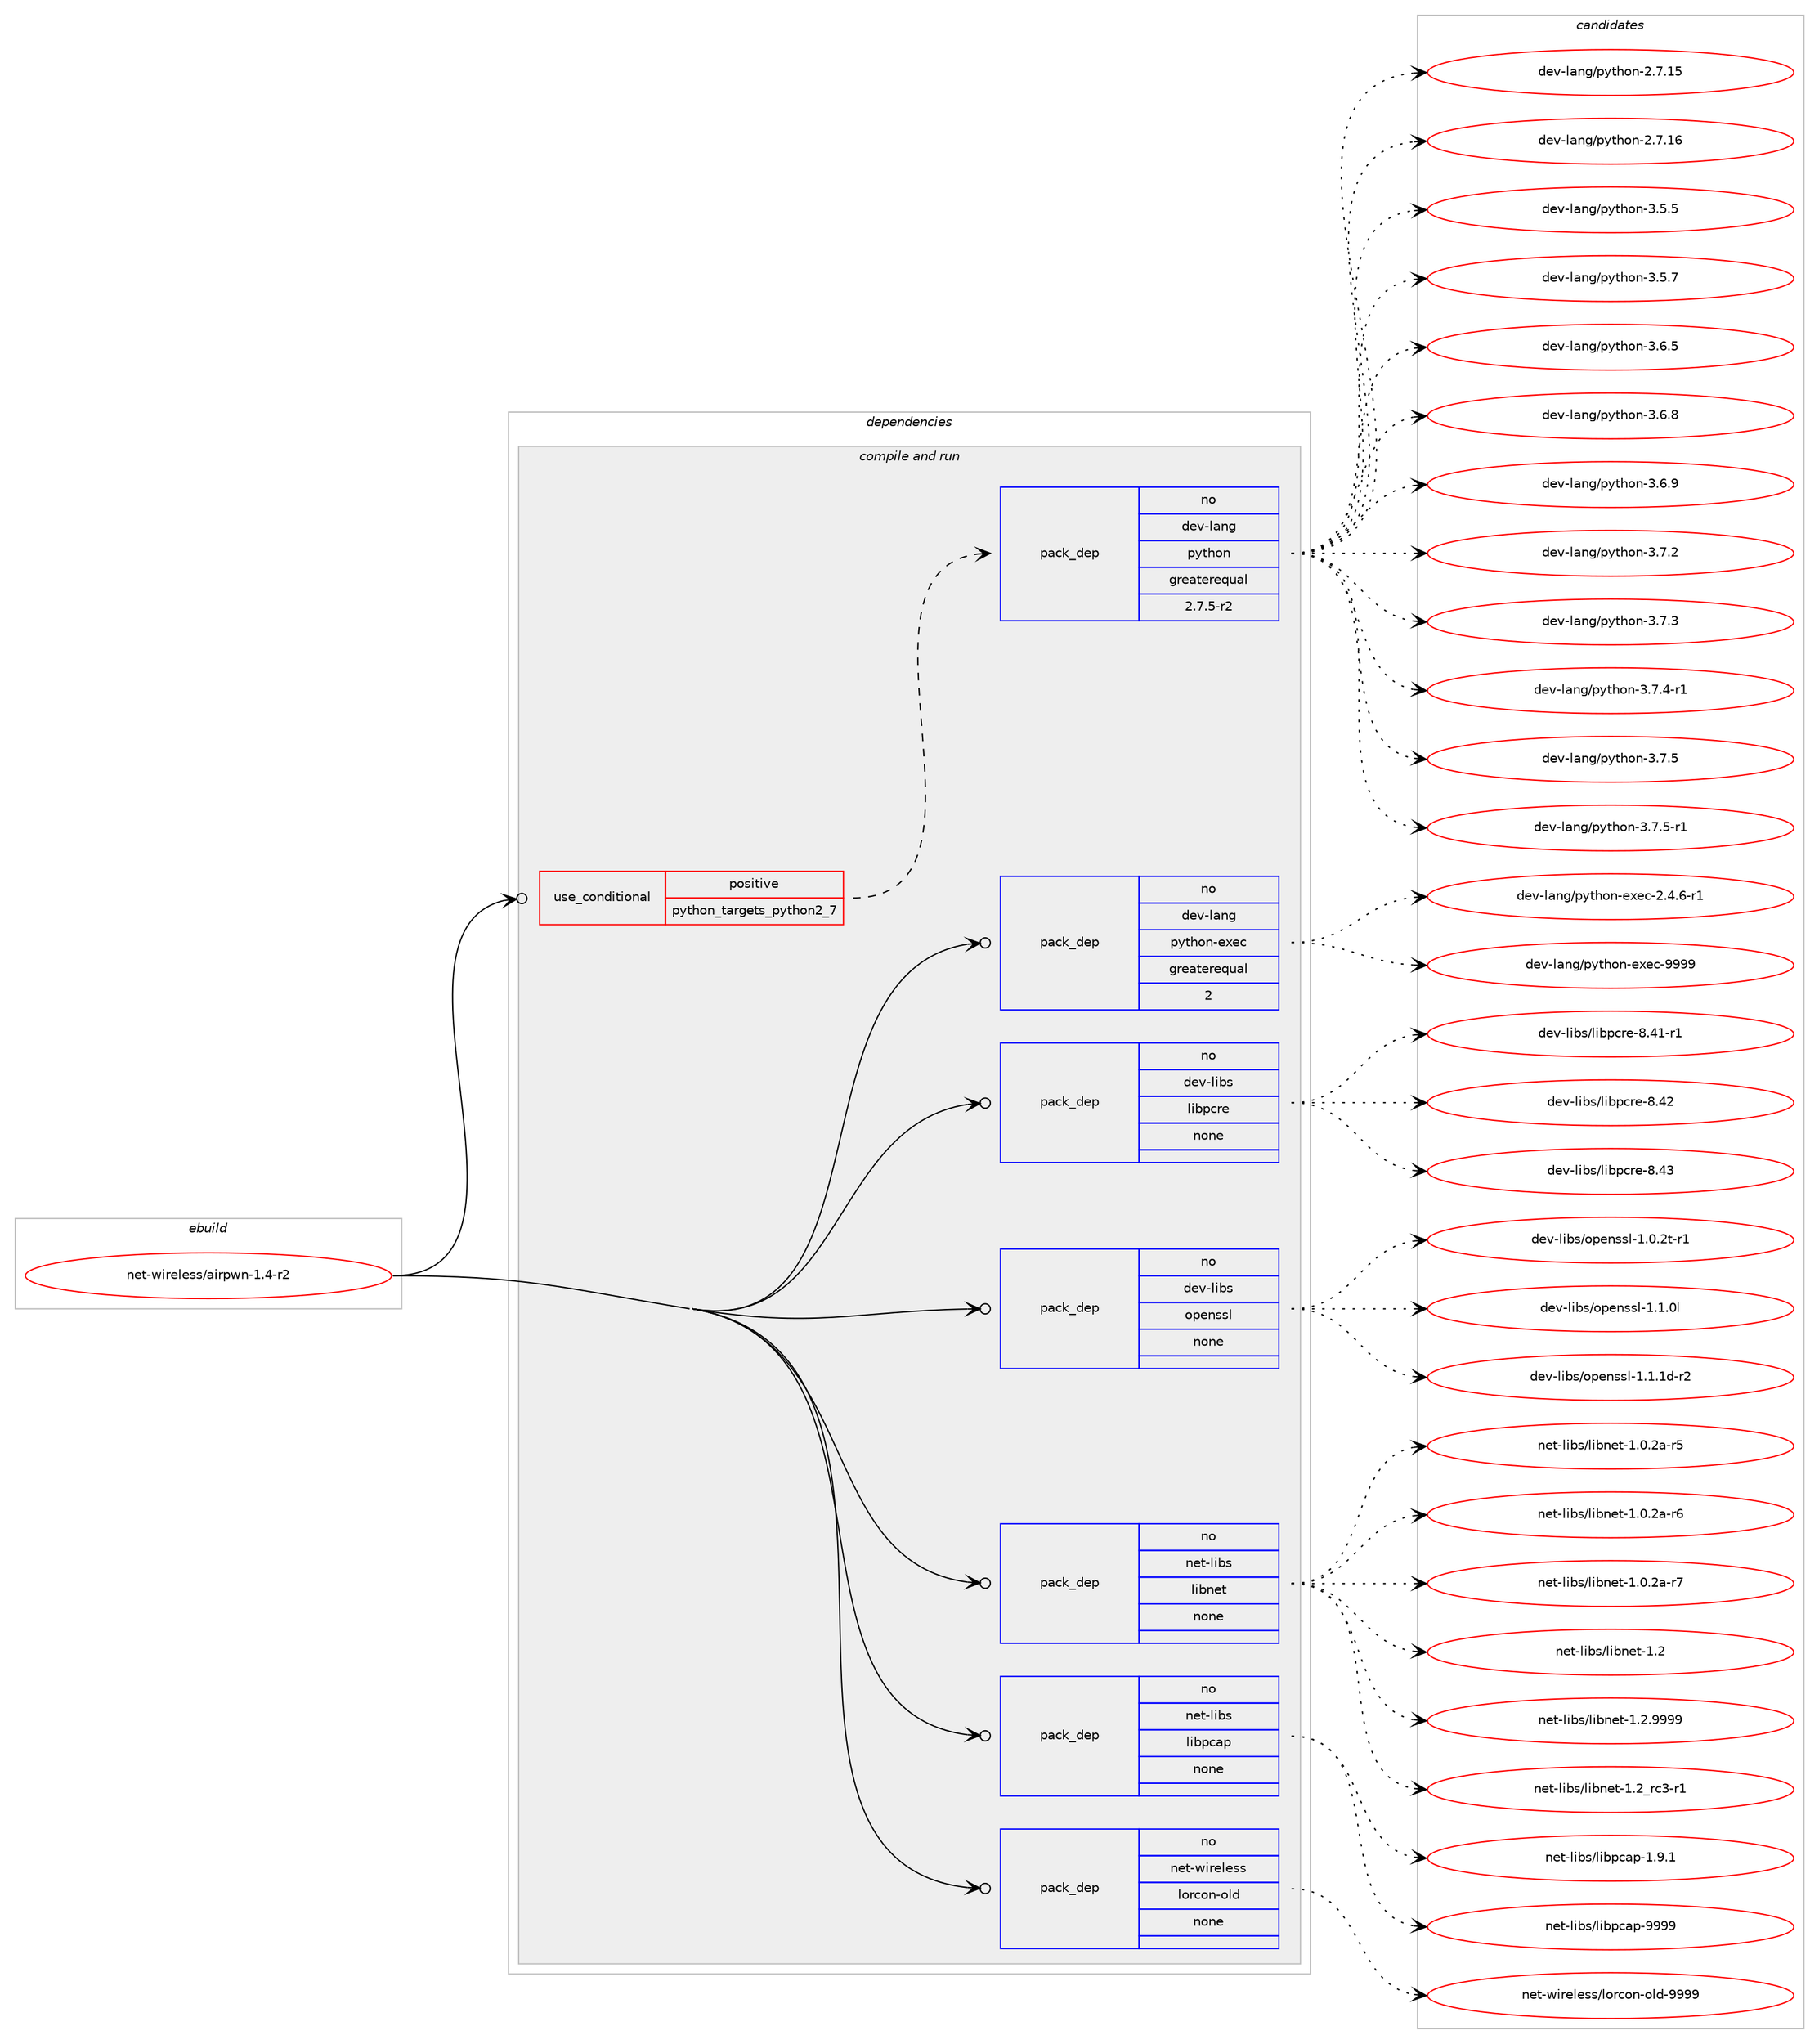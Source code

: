 digraph prolog {

# *************
# Graph options
# *************

newrank=true;
concentrate=true;
compound=true;
graph [rankdir=LR,fontname=Helvetica,fontsize=10,ranksep=1.5];#, ranksep=2.5, nodesep=0.2];
edge  [arrowhead=vee];
node  [fontname=Helvetica,fontsize=10];

# **********
# The ebuild
# **********

subgraph cluster_leftcol {
color=gray;
rank=same;
label=<<i>ebuild</i>>;
id [label="net-wireless/airpwn-1.4-r2", color=red, width=4, href="../net-wireless/airpwn-1.4-r2.svg"];
}

# ****************
# The dependencies
# ****************

subgraph cluster_midcol {
color=gray;
label=<<i>dependencies</i>>;
subgraph cluster_compile {
fillcolor="#eeeeee";
style=filled;
label=<<i>compile</i>>;
}
subgraph cluster_compileandrun {
fillcolor="#eeeeee";
style=filled;
label=<<i>compile and run</i>>;
subgraph cond205797 {
dependency843717 [label=<<TABLE BORDER="0" CELLBORDER="1" CELLSPACING="0" CELLPADDING="4"><TR><TD ROWSPAN="3" CELLPADDING="10">use_conditional</TD></TR><TR><TD>positive</TD></TR><TR><TD>python_targets_python2_7</TD></TR></TABLE>>, shape=none, color=red];
subgraph pack623024 {
dependency843718 [label=<<TABLE BORDER="0" CELLBORDER="1" CELLSPACING="0" CELLPADDING="4" WIDTH="220"><TR><TD ROWSPAN="6" CELLPADDING="30">pack_dep</TD></TR><TR><TD WIDTH="110">no</TD></TR><TR><TD>dev-lang</TD></TR><TR><TD>python</TD></TR><TR><TD>greaterequal</TD></TR><TR><TD>2.7.5-r2</TD></TR></TABLE>>, shape=none, color=blue];
}
dependency843717:e -> dependency843718:w [weight=20,style="dashed",arrowhead="vee"];
}
id:e -> dependency843717:w [weight=20,style="solid",arrowhead="odotvee"];
subgraph pack623025 {
dependency843719 [label=<<TABLE BORDER="0" CELLBORDER="1" CELLSPACING="0" CELLPADDING="4" WIDTH="220"><TR><TD ROWSPAN="6" CELLPADDING="30">pack_dep</TD></TR><TR><TD WIDTH="110">no</TD></TR><TR><TD>dev-lang</TD></TR><TR><TD>python-exec</TD></TR><TR><TD>greaterequal</TD></TR><TR><TD>2</TD></TR></TABLE>>, shape=none, color=blue];
}
id:e -> dependency843719:w [weight=20,style="solid",arrowhead="odotvee"];
subgraph pack623026 {
dependency843720 [label=<<TABLE BORDER="0" CELLBORDER="1" CELLSPACING="0" CELLPADDING="4" WIDTH="220"><TR><TD ROWSPAN="6" CELLPADDING="30">pack_dep</TD></TR><TR><TD WIDTH="110">no</TD></TR><TR><TD>dev-libs</TD></TR><TR><TD>libpcre</TD></TR><TR><TD>none</TD></TR><TR><TD></TD></TR></TABLE>>, shape=none, color=blue];
}
id:e -> dependency843720:w [weight=20,style="solid",arrowhead="odotvee"];
subgraph pack623027 {
dependency843721 [label=<<TABLE BORDER="0" CELLBORDER="1" CELLSPACING="0" CELLPADDING="4" WIDTH="220"><TR><TD ROWSPAN="6" CELLPADDING="30">pack_dep</TD></TR><TR><TD WIDTH="110">no</TD></TR><TR><TD>dev-libs</TD></TR><TR><TD>openssl</TD></TR><TR><TD>none</TD></TR><TR><TD></TD></TR></TABLE>>, shape=none, color=blue];
}
id:e -> dependency843721:w [weight=20,style="solid",arrowhead="odotvee"];
subgraph pack623028 {
dependency843722 [label=<<TABLE BORDER="0" CELLBORDER="1" CELLSPACING="0" CELLPADDING="4" WIDTH="220"><TR><TD ROWSPAN="6" CELLPADDING="30">pack_dep</TD></TR><TR><TD WIDTH="110">no</TD></TR><TR><TD>net-libs</TD></TR><TR><TD>libnet</TD></TR><TR><TD>none</TD></TR><TR><TD></TD></TR></TABLE>>, shape=none, color=blue];
}
id:e -> dependency843722:w [weight=20,style="solid",arrowhead="odotvee"];
subgraph pack623029 {
dependency843723 [label=<<TABLE BORDER="0" CELLBORDER="1" CELLSPACING="0" CELLPADDING="4" WIDTH="220"><TR><TD ROWSPAN="6" CELLPADDING="30">pack_dep</TD></TR><TR><TD WIDTH="110">no</TD></TR><TR><TD>net-libs</TD></TR><TR><TD>libpcap</TD></TR><TR><TD>none</TD></TR><TR><TD></TD></TR></TABLE>>, shape=none, color=blue];
}
id:e -> dependency843723:w [weight=20,style="solid",arrowhead="odotvee"];
subgraph pack623030 {
dependency843724 [label=<<TABLE BORDER="0" CELLBORDER="1" CELLSPACING="0" CELLPADDING="4" WIDTH="220"><TR><TD ROWSPAN="6" CELLPADDING="30">pack_dep</TD></TR><TR><TD WIDTH="110">no</TD></TR><TR><TD>net-wireless</TD></TR><TR><TD>lorcon-old</TD></TR><TR><TD>none</TD></TR><TR><TD></TD></TR></TABLE>>, shape=none, color=blue];
}
id:e -> dependency843724:w [weight=20,style="solid",arrowhead="odotvee"];
}
subgraph cluster_run {
fillcolor="#eeeeee";
style=filled;
label=<<i>run</i>>;
}
}

# **************
# The candidates
# **************

subgraph cluster_choices {
rank=same;
color=gray;
label=<<i>candidates</i>>;

subgraph choice623024 {
color=black;
nodesep=1;
choice10010111845108971101034711212111610411111045504655464953 [label="dev-lang/python-2.7.15", color=red, width=4,href="../dev-lang/python-2.7.15.svg"];
choice10010111845108971101034711212111610411111045504655464954 [label="dev-lang/python-2.7.16", color=red, width=4,href="../dev-lang/python-2.7.16.svg"];
choice100101118451089711010347112121116104111110455146534653 [label="dev-lang/python-3.5.5", color=red, width=4,href="../dev-lang/python-3.5.5.svg"];
choice100101118451089711010347112121116104111110455146534655 [label="dev-lang/python-3.5.7", color=red, width=4,href="../dev-lang/python-3.5.7.svg"];
choice100101118451089711010347112121116104111110455146544653 [label="dev-lang/python-3.6.5", color=red, width=4,href="../dev-lang/python-3.6.5.svg"];
choice100101118451089711010347112121116104111110455146544656 [label="dev-lang/python-3.6.8", color=red, width=4,href="../dev-lang/python-3.6.8.svg"];
choice100101118451089711010347112121116104111110455146544657 [label="dev-lang/python-3.6.9", color=red, width=4,href="../dev-lang/python-3.6.9.svg"];
choice100101118451089711010347112121116104111110455146554650 [label="dev-lang/python-3.7.2", color=red, width=4,href="../dev-lang/python-3.7.2.svg"];
choice100101118451089711010347112121116104111110455146554651 [label="dev-lang/python-3.7.3", color=red, width=4,href="../dev-lang/python-3.7.3.svg"];
choice1001011184510897110103471121211161041111104551465546524511449 [label="dev-lang/python-3.7.4-r1", color=red, width=4,href="../dev-lang/python-3.7.4-r1.svg"];
choice100101118451089711010347112121116104111110455146554653 [label="dev-lang/python-3.7.5", color=red, width=4,href="../dev-lang/python-3.7.5.svg"];
choice1001011184510897110103471121211161041111104551465546534511449 [label="dev-lang/python-3.7.5-r1", color=red, width=4,href="../dev-lang/python-3.7.5-r1.svg"];
dependency843718:e -> choice10010111845108971101034711212111610411111045504655464953:w [style=dotted,weight="100"];
dependency843718:e -> choice10010111845108971101034711212111610411111045504655464954:w [style=dotted,weight="100"];
dependency843718:e -> choice100101118451089711010347112121116104111110455146534653:w [style=dotted,weight="100"];
dependency843718:e -> choice100101118451089711010347112121116104111110455146534655:w [style=dotted,weight="100"];
dependency843718:e -> choice100101118451089711010347112121116104111110455146544653:w [style=dotted,weight="100"];
dependency843718:e -> choice100101118451089711010347112121116104111110455146544656:w [style=dotted,weight="100"];
dependency843718:e -> choice100101118451089711010347112121116104111110455146544657:w [style=dotted,weight="100"];
dependency843718:e -> choice100101118451089711010347112121116104111110455146554650:w [style=dotted,weight="100"];
dependency843718:e -> choice100101118451089711010347112121116104111110455146554651:w [style=dotted,weight="100"];
dependency843718:e -> choice1001011184510897110103471121211161041111104551465546524511449:w [style=dotted,weight="100"];
dependency843718:e -> choice100101118451089711010347112121116104111110455146554653:w [style=dotted,weight="100"];
dependency843718:e -> choice1001011184510897110103471121211161041111104551465546534511449:w [style=dotted,weight="100"];
}
subgraph choice623025 {
color=black;
nodesep=1;
choice10010111845108971101034711212111610411111045101120101994550465246544511449 [label="dev-lang/python-exec-2.4.6-r1", color=red, width=4,href="../dev-lang/python-exec-2.4.6-r1.svg"];
choice10010111845108971101034711212111610411111045101120101994557575757 [label="dev-lang/python-exec-9999", color=red, width=4,href="../dev-lang/python-exec-9999.svg"];
dependency843719:e -> choice10010111845108971101034711212111610411111045101120101994550465246544511449:w [style=dotted,weight="100"];
dependency843719:e -> choice10010111845108971101034711212111610411111045101120101994557575757:w [style=dotted,weight="100"];
}
subgraph choice623026 {
color=black;
nodesep=1;
choice100101118451081059811547108105981129911410145564652494511449 [label="dev-libs/libpcre-8.41-r1", color=red, width=4,href="../dev-libs/libpcre-8.41-r1.svg"];
choice10010111845108105981154710810598112991141014556465250 [label="dev-libs/libpcre-8.42", color=red, width=4,href="../dev-libs/libpcre-8.42.svg"];
choice10010111845108105981154710810598112991141014556465251 [label="dev-libs/libpcre-8.43", color=red, width=4,href="../dev-libs/libpcre-8.43.svg"];
dependency843720:e -> choice100101118451081059811547108105981129911410145564652494511449:w [style=dotted,weight="100"];
dependency843720:e -> choice10010111845108105981154710810598112991141014556465250:w [style=dotted,weight="100"];
dependency843720:e -> choice10010111845108105981154710810598112991141014556465251:w [style=dotted,weight="100"];
}
subgraph choice623027 {
color=black;
nodesep=1;
choice1001011184510810598115471111121011101151151084549464846501164511449 [label="dev-libs/openssl-1.0.2t-r1", color=red, width=4,href="../dev-libs/openssl-1.0.2t-r1.svg"];
choice100101118451081059811547111112101110115115108454946494648108 [label="dev-libs/openssl-1.1.0l", color=red, width=4,href="../dev-libs/openssl-1.1.0l.svg"];
choice1001011184510810598115471111121011101151151084549464946491004511450 [label="dev-libs/openssl-1.1.1d-r2", color=red, width=4,href="../dev-libs/openssl-1.1.1d-r2.svg"];
dependency843721:e -> choice1001011184510810598115471111121011101151151084549464846501164511449:w [style=dotted,weight="100"];
dependency843721:e -> choice100101118451081059811547111112101110115115108454946494648108:w [style=dotted,weight="100"];
dependency843721:e -> choice1001011184510810598115471111121011101151151084549464946491004511450:w [style=dotted,weight="100"];
}
subgraph choice623028 {
color=black;
nodesep=1;
choice11010111645108105981154710810598110101116454946484650974511453 [label="net-libs/libnet-1.0.2a-r5", color=red, width=4,href="../net-libs/libnet-1.0.2a-r5.svg"];
choice11010111645108105981154710810598110101116454946484650974511454 [label="net-libs/libnet-1.0.2a-r6", color=red, width=4,href="../net-libs/libnet-1.0.2a-r6.svg"];
choice11010111645108105981154710810598110101116454946484650974511455 [label="net-libs/libnet-1.0.2a-r7", color=red, width=4,href="../net-libs/libnet-1.0.2a-r7.svg"];
choice1101011164510810598115471081059811010111645494650 [label="net-libs/libnet-1.2", color=red, width=4,href="../net-libs/libnet-1.2.svg"];
choice11010111645108105981154710810598110101116454946504657575757 [label="net-libs/libnet-1.2.9999", color=red, width=4,href="../net-libs/libnet-1.2.9999.svg"];
choice11010111645108105981154710810598110101116454946509511499514511449 [label="net-libs/libnet-1.2_rc3-r1", color=red, width=4,href="../net-libs/libnet-1.2_rc3-r1.svg"];
dependency843722:e -> choice11010111645108105981154710810598110101116454946484650974511453:w [style=dotted,weight="100"];
dependency843722:e -> choice11010111645108105981154710810598110101116454946484650974511454:w [style=dotted,weight="100"];
dependency843722:e -> choice11010111645108105981154710810598110101116454946484650974511455:w [style=dotted,weight="100"];
dependency843722:e -> choice1101011164510810598115471081059811010111645494650:w [style=dotted,weight="100"];
dependency843722:e -> choice11010111645108105981154710810598110101116454946504657575757:w [style=dotted,weight="100"];
dependency843722:e -> choice11010111645108105981154710810598110101116454946509511499514511449:w [style=dotted,weight="100"];
}
subgraph choice623029 {
color=black;
nodesep=1;
choice110101116451081059811547108105981129997112454946574649 [label="net-libs/libpcap-1.9.1", color=red, width=4,href="../net-libs/libpcap-1.9.1.svg"];
choice1101011164510810598115471081059811299971124557575757 [label="net-libs/libpcap-9999", color=red, width=4,href="../net-libs/libpcap-9999.svg"];
dependency843723:e -> choice110101116451081059811547108105981129997112454946574649:w [style=dotted,weight="100"];
dependency843723:e -> choice1101011164510810598115471081059811299971124557575757:w [style=dotted,weight="100"];
}
subgraph choice623030 {
color=black;
nodesep=1;
choice110101116451191051141011081011151154710811111499111110451111081004557575757 [label="net-wireless/lorcon-old-9999", color=red, width=4,href="../net-wireless/lorcon-old-9999.svg"];
dependency843724:e -> choice110101116451191051141011081011151154710811111499111110451111081004557575757:w [style=dotted,weight="100"];
}
}

}
